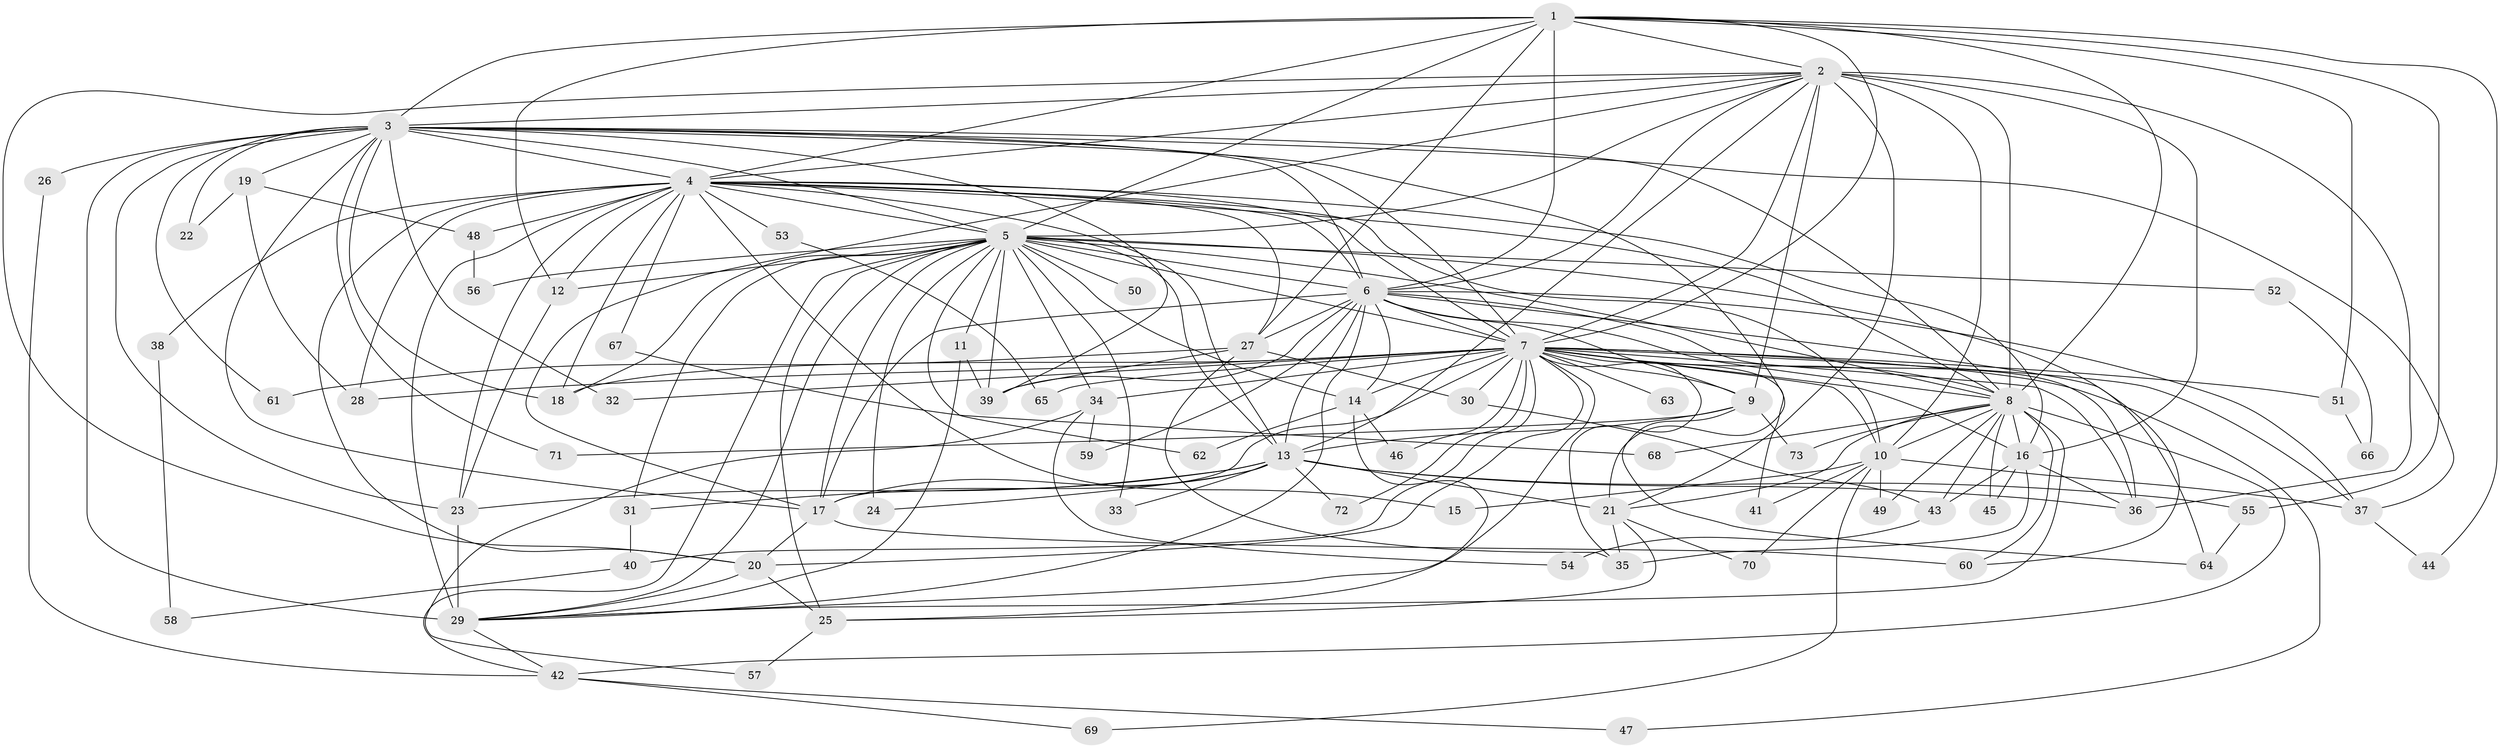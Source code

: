 // original degree distribution, {17: 0.006896551724137931, 25: 0.006896551724137931, 26: 0.006896551724137931, 31: 0.006896551724137931, 35: 0.006896551724137931, 21: 0.006896551724137931, 14: 0.006896551724137931, 38: 0.006896551724137931, 22: 0.006896551724137931, 27: 0.006896551724137931, 6: 0.013793103448275862, 5: 0.04827586206896552, 2: 0.5448275862068965, 4: 0.1103448275862069, 3: 0.19310344827586207, 7: 0.020689655172413793}
// Generated by graph-tools (version 1.1) at 2025/35/03/09/25 02:35:00]
// undirected, 73 vertices, 197 edges
graph export_dot {
graph [start="1"]
  node [color=gray90,style=filled];
  1;
  2;
  3;
  4;
  5;
  6;
  7;
  8;
  9;
  10;
  11;
  12;
  13;
  14;
  15;
  16;
  17;
  18;
  19;
  20;
  21;
  22;
  23;
  24;
  25;
  26;
  27;
  28;
  29;
  30;
  31;
  32;
  33;
  34;
  35;
  36;
  37;
  38;
  39;
  40;
  41;
  42;
  43;
  44;
  45;
  46;
  47;
  48;
  49;
  50;
  51;
  52;
  53;
  54;
  55;
  56;
  57;
  58;
  59;
  60;
  61;
  62;
  63;
  64;
  65;
  66;
  67;
  68;
  69;
  70;
  71;
  72;
  73;
  1 -- 2 [weight=2.0];
  1 -- 3 [weight=2.0];
  1 -- 4 [weight=1.0];
  1 -- 5 [weight=2.0];
  1 -- 6 [weight=3.0];
  1 -- 7 [weight=1.0];
  1 -- 8 [weight=1.0];
  1 -- 12 [weight=1.0];
  1 -- 27 [weight=1.0];
  1 -- 44 [weight=1.0];
  1 -- 51 [weight=1.0];
  1 -- 55 [weight=1.0];
  2 -- 3 [weight=2.0];
  2 -- 4 [weight=1.0];
  2 -- 5 [weight=1.0];
  2 -- 6 [weight=2.0];
  2 -- 7 [weight=1.0];
  2 -- 8 [weight=2.0];
  2 -- 9 [weight=2.0];
  2 -- 10 [weight=1.0];
  2 -- 13 [weight=1.0];
  2 -- 16 [weight=6.0];
  2 -- 17 [weight=1.0];
  2 -- 20 [weight=1.0];
  2 -- 21 [weight=1.0];
  2 -- 36 [weight=1.0];
  3 -- 4 [weight=3.0];
  3 -- 5 [weight=2.0];
  3 -- 6 [weight=4.0];
  3 -- 7 [weight=2.0];
  3 -- 8 [weight=2.0];
  3 -- 17 [weight=1.0];
  3 -- 18 [weight=1.0];
  3 -- 19 [weight=3.0];
  3 -- 21 [weight=1.0];
  3 -- 22 [weight=1.0];
  3 -- 23 [weight=1.0];
  3 -- 26 [weight=1.0];
  3 -- 29 [weight=11.0];
  3 -- 32 [weight=1.0];
  3 -- 37 [weight=1.0];
  3 -- 39 [weight=1.0];
  3 -- 61 [weight=1.0];
  3 -- 71 [weight=1.0];
  4 -- 5 [weight=1.0];
  4 -- 6 [weight=2.0];
  4 -- 7 [weight=2.0];
  4 -- 8 [weight=1.0];
  4 -- 10 [weight=1.0];
  4 -- 12 [weight=1.0];
  4 -- 13 [weight=2.0];
  4 -- 15 [weight=1.0];
  4 -- 16 [weight=1.0];
  4 -- 18 [weight=1.0];
  4 -- 20 [weight=1.0];
  4 -- 23 [weight=2.0];
  4 -- 27 [weight=1.0];
  4 -- 28 [weight=1.0];
  4 -- 29 [weight=2.0];
  4 -- 38 [weight=1.0];
  4 -- 48 [weight=1.0];
  4 -- 53 [weight=1.0];
  4 -- 67 [weight=1.0];
  5 -- 6 [weight=2.0];
  5 -- 7 [weight=1.0];
  5 -- 8 [weight=1.0];
  5 -- 11 [weight=1.0];
  5 -- 12 [weight=1.0];
  5 -- 13 [weight=2.0];
  5 -- 14 [weight=1.0];
  5 -- 17 [weight=1.0];
  5 -- 18 [weight=1.0];
  5 -- 24 [weight=1.0];
  5 -- 25 [weight=1.0];
  5 -- 29 [weight=2.0];
  5 -- 31 [weight=1.0];
  5 -- 33 [weight=1.0];
  5 -- 34 [weight=1.0];
  5 -- 39 [weight=1.0];
  5 -- 42 [weight=1.0];
  5 -- 50 [weight=1.0];
  5 -- 52 [weight=1.0];
  5 -- 56 [weight=1.0];
  5 -- 60 [weight=1.0];
  5 -- 62 [weight=1.0];
  6 -- 7 [weight=3.0];
  6 -- 8 [weight=2.0];
  6 -- 9 [weight=1.0];
  6 -- 13 [weight=9.0];
  6 -- 14 [weight=1.0];
  6 -- 17 [weight=1.0];
  6 -- 27 [weight=1.0];
  6 -- 29 [weight=1.0];
  6 -- 36 [weight=1.0];
  6 -- 37 [weight=1.0];
  6 -- 39 [weight=1.0];
  6 -- 59 [weight=1.0];
  6 -- 64 [weight=1.0];
  7 -- 8 [weight=1.0];
  7 -- 9 [weight=1.0];
  7 -- 10 [weight=1.0];
  7 -- 14 [weight=2.0];
  7 -- 16 [weight=1.0];
  7 -- 17 [weight=1.0];
  7 -- 18 [weight=1.0];
  7 -- 20 [weight=1.0];
  7 -- 25 [weight=1.0];
  7 -- 28 [weight=1.0];
  7 -- 30 [weight=1.0];
  7 -- 32 [weight=1.0];
  7 -- 34 [weight=1.0];
  7 -- 35 [weight=1.0];
  7 -- 36 [weight=1.0];
  7 -- 37 [weight=2.0];
  7 -- 40 [weight=1.0];
  7 -- 41 [weight=1.0];
  7 -- 46 [weight=1.0];
  7 -- 47 [weight=1.0];
  7 -- 51 [weight=1.0];
  7 -- 63 [weight=1.0];
  7 -- 65 [weight=1.0];
  7 -- 72 [weight=1.0];
  8 -- 10 [weight=1.0];
  8 -- 16 [weight=2.0];
  8 -- 21 [weight=1.0];
  8 -- 29 [weight=1.0];
  8 -- 42 [weight=1.0];
  8 -- 43 [weight=1.0];
  8 -- 45 [weight=1.0];
  8 -- 49 [weight=1.0];
  8 -- 60 [weight=1.0];
  8 -- 68 [weight=1.0];
  8 -- 73 [weight=1.0];
  9 -- 13 [weight=2.0];
  9 -- 64 [weight=1.0];
  9 -- 71 [weight=1.0];
  9 -- 73 [weight=1.0];
  10 -- 15 [weight=1.0];
  10 -- 37 [weight=1.0];
  10 -- 41 [weight=1.0];
  10 -- 49 [weight=1.0];
  10 -- 69 [weight=1.0];
  10 -- 70 [weight=1.0];
  11 -- 29 [weight=1.0];
  11 -- 39 [weight=1.0];
  12 -- 23 [weight=2.0];
  13 -- 17 [weight=1.0];
  13 -- 21 [weight=1.0];
  13 -- 23 [weight=1.0];
  13 -- 24 [weight=1.0];
  13 -- 31 [weight=1.0];
  13 -- 33 [weight=1.0];
  13 -- 36 [weight=1.0];
  13 -- 55 [weight=1.0];
  13 -- 72 [weight=1.0];
  14 -- 29 [weight=1.0];
  14 -- 46 [weight=1.0];
  14 -- 62 [weight=1.0];
  16 -- 35 [weight=1.0];
  16 -- 36 [weight=1.0];
  16 -- 43 [weight=1.0];
  16 -- 45 [weight=1.0];
  17 -- 20 [weight=1.0];
  17 -- 60 [weight=2.0];
  19 -- 22 [weight=1.0];
  19 -- 28 [weight=1.0];
  19 -- 48 [weight=1.0];
  20 -- 25 [weight=1.0];
  20 -- 29 [weight=1.0];
  21 -- 25 [weight=1.0];
  21 -- 35 [weight=1.0];
  21 -- 70 [weight=1.0];
  23 -- 29 [weight=1.0];
  25 -- 57 [weight=1.0];
  26 -- 42 [weight=1.0];
  27 -- 30 [weight=1.0];
  27 -- 35 [weight=1.0];
  27 -- 39 [weight=1.0];
  27 -- 61 [weight=1.0];
  29 -- 42 [weight=1.0];
  30 -- 43 [weight=1.0];
  31 -- 40 [weight=1.0];
  34 -- 54 [weight=1.0];
  34 -- 57 [weight=1.0];
  34 -- 59 [weight=1.0];
  37 -- 44 [weight=1.0];
  38 -- 58 [weight=1.0];
  40 -- 58 [weight=1.0];
  42 -- 47 [weight=1.0];
  42 -- 69 [weight=1.0];
  43 -- 54 [weight=1.0];
  48 -- 56 [weight=1.0];
  51 -- 66 [weight=1.0];
  52 -- 66 [weight=1.0];
  53 -- 65 [weight=1.0];
  55 -- 64 [weight=1.0];
  67 -- 68 [weight=1.0];
}
